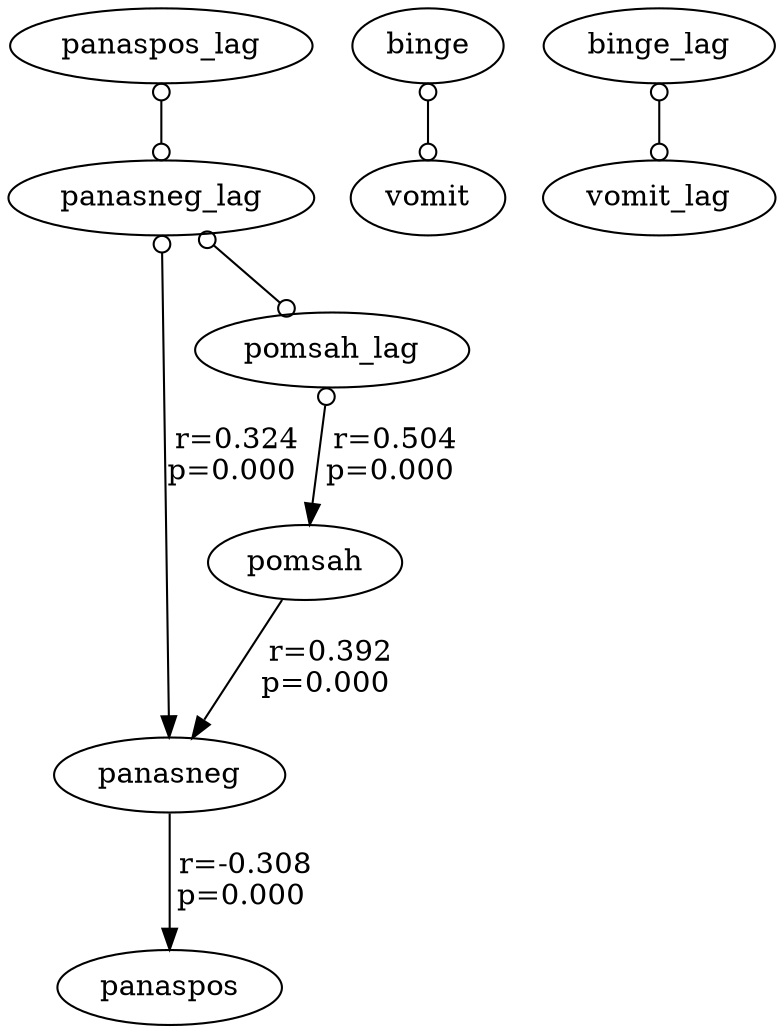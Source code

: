 digraph G {
	panasneg -> panaspos [ dir=forward label=" r=-0.308
p=0.000"]
	pomsah -> panasneg [ dir=forward label=" r=0.392
p=0.000"]
	binge -> vomit [ dir=both arrowhead=odot arrowtail=odot ]
	binge_lag -> vomit_lag [ dir=both arrowhead=odot arrowtail=odot ]
	panasneg_lag -> panasneg [ dir=both arrowtail=odot label=" r=0.324
p=0.000"]
	panasneg_lag -> pomsah_lag [ dir=both arrowhead=odot arrowtail=odot ]
	panaspos_lag -> panasneg_lag [ dir=both arrowhead=odot arrowtail=odot ]
	pomsah_lag -> pomsah [ dir=both arrowtail=odot label=" r=0.504
p=0.000"]
}
